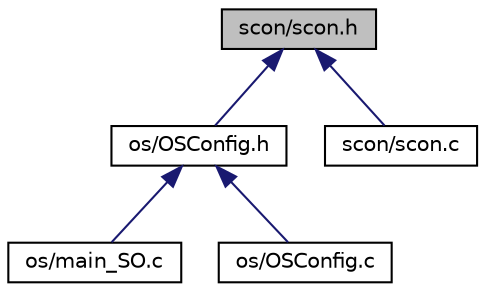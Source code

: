digraph "scon/scon.h"
{
  edge [fontname="Helvetica",fontsize="10",labelfontname="Helvetica",labelfontsize="10"];
  node [fontname="Helvetica",fontsize="10",shape=record];
  Node1 [label="scon/scon.h",height=0.2,width=0.4,color="black", fillcolor="grey75", style="filled", fontcolor="black"];
  Node1 -> Node2 [dir="back",color="midnightblue",fontsize="10",style="solid"];
  Node2 [label="os/OSConfig.h",height=0.2,width=0.4,color="black", fillcolor="white", style="filled",URL="$_o_s_config_8h.html"];
  Node2 -> Node3 [dir="back",color="midnightblue",fontsize="10",style="solid"];
  Node3 [label="os/main_SO.c",height=0.2,width=0.4,color="black", fillcolor="white", style="filled",URL="$main___s_o_8c.html"];
  Node2 -> Node4 [dir="back",color="midnightblue",fontsize="10",style="solid"];
  Node4 [label="os/OSConfig.c",height=0.2,width=0.4,color="black", fillcolor="white", style="filled",URL="$_o_s_config_8c.html"];
  Node1 -> Node5 [dir="back",color="midnightblue",fontsize="10",style="solid"];
  Node5 [label="scon/scon.c",height=0.2,width=0.4,color="black", fillcolor="white", style="filled",URL="$scon_8c.html"];
}
